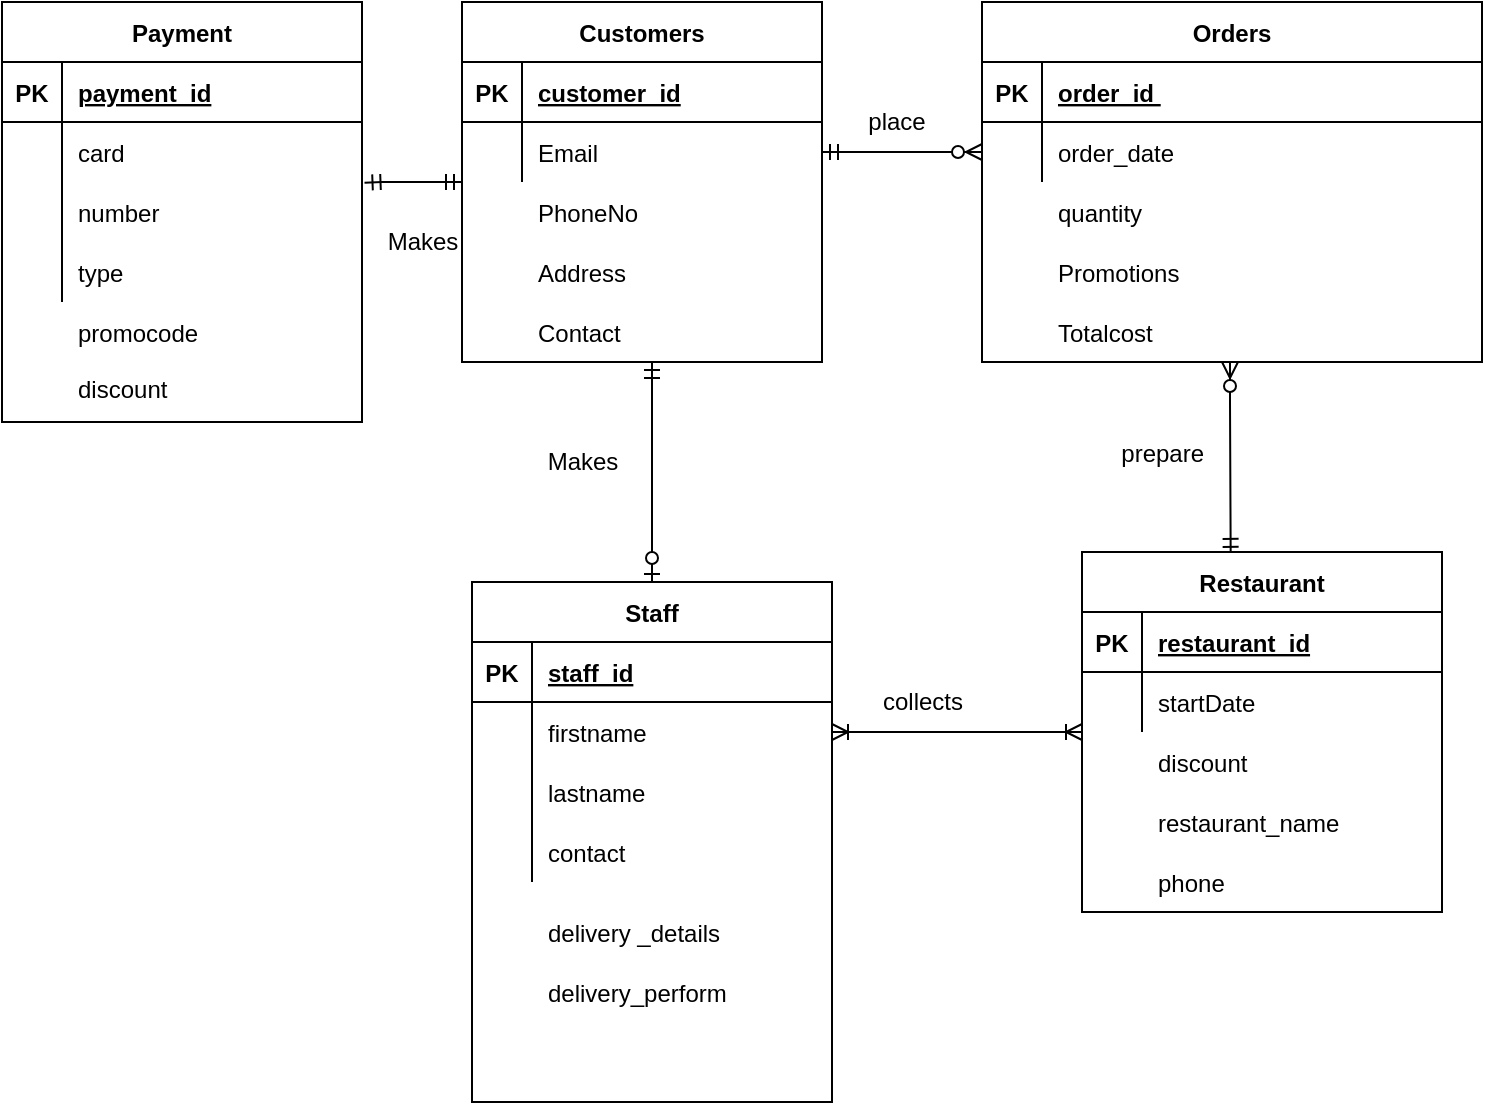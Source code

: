 <mxfile version="13.6.3" type="github">
  <diagram id="R2lEEEUBdFMjLlhIrx00" name="Page-1">
    <mxGraphModel dx="1849" dy="744" grid="1" gridSize="10" guides="1" tooltips="1" connect="1" arrows="1" fold="1" page="1" pageScale="1" pageWidth="850" pageHeight="1100" math="0" shadow="0" extFonts="Permanent Marker^https://fonts.googleapis.com/css?family=Permanent+Marker">
      <root>
        <mxCell id="0" />
        <mxCell id="1" parent="0" />
        <mxCell id="C-vyLk0tnHw3VtMMgP7b-1" value="" style="edgeStyle=entityRelationEdgeStyle;endArrow=ERzeroToMany;startArrow=ERmandOne;endFill=1;startFill=0;exitX=1;exitY=0.5;exitDx=0;exitDy=0;entryX=0;entryY=0.5;entryDx=0;entryDy=0;" parent="1" source="C-vyLk0tnHw3VtMMgP7b-27" target="C-vyLk0tnHw3VtMMgP7b-9" edge="1">
          <mxGeometry width="100" height="100" relative="1" as="geometry">
            <mxPoint x="340" y="720" as="sourcePoint" />
            <mxPoint x="450" y="195" as="targetPoint" />
          </mxGeometry>
        </mxCell>
        <mxCell id="m1bBSYShYzaY_PxV3mD9-1" value="" style="shape=partialRectangle;collapsible=0;dropTarget=0;pointerEvents=0;fillColor=none;points=[[0,0.5],[1,0.5]];portConstraint=eastwest;top=0;left=0;right=0;bottom=0;" parent="1" vertex="1">
          <mxGeometry x="440" y="210" width="250" height="30" as="geometry" />
        </mxCell>
        <mxCell id="m1bBSYShYzaY_PxV3mD9-2" value="" style="shape=partialRectangle;overflow=hidden;connectable=0;fillColor=none;top=0;left=0;bottom=0;right=0;" parent="m1bBSYShYzaY_PxV3mD9-1" vertex="1">
          <mxGeometry width="30" height="30" as="geometry" />
        </mxCell>
        <mxCell id="m1bBSYShYzaY_PxV3mD9-3" value="quantity" style="shape=partialRectangle;overflow=hidden;connectable=0;fillColor=none;top=0;left=0;bottom=0;right=0;align=left;spacingLeft=6;" parent="m1bBSYShYzaY_PxV3mD9-1" vertex="1">
          <mxGeometry x="30" width="220" height="30" as="geometry" />
        </mxCell>
        <mxCell id="m1bBSYShYzaY_PxV3mD9-4" value="Promotions" style="shape=partialRectangle;overflow=hidden;connectable=0;fillColor=none;top=0;left=0;bottom=0;right=0;align=left;spacingLeft=6;" parent="1" vertex="1">
          <mxGeometry x="470" y="240" width="190" height="30" as="geometry" />
        </mxCell>
        <mxCell id="m1bBSYShYzaY_PxV3mD9-5" value="PhoneNo" style="shape=partialRectangle;overflow=hidden;connectable=0;fillColor=none;top=0;left=0;bottom=0;right=0;align=left;spacingLeft=6;" parent="1" vertex="1">
          <mxGeometry x="210" y="210" width="150" height="30" as="geometry" />
        </mxCell>
        <mxCell id="m1bBSYShYzaY_PxV3mD9-6" value="Address" style="shape=partialRectangle;overflow=hidden;connectable=0;fillColor=none;top=0;left=0;bottom=0;right=0;align=left;spacingLeft=6;" parent="1" vertex="1">
          <mxGeometry x="210" y="240" width="150" height="30" as="geometry" />
        </mxCell>
        <mxCell id="m1bBSYShYzaY_PxV3mD9-96" style="edgeStyle=orthogonalEdgeStyle;rounded=0;orthogonalLoop=1;jettySize=auto;html=1;entryX=1.007;entryY=0.011;entryDx=0;entryDy=0;entryPerimeter=0;startArrow=ERmandOne;startFill=0;endArrow=ERmandOne;endFill=0;" parent="1" source="C-vyLk0tnHw3VtMMgP7b-23" target="m1bBSYShYzaY_PxV3mD9-43" edge="1">
          <mxGeometry relative="1" as="geometry">
            <Array as="points">
              <mxPoint x="140" y="210" />
              <mxPoint x="140" y="210" />
            </Array>
          </mxGeometry>
        </mxCell>
        <mxCell id="C-vyLk0tnHw3VtMMgP7b-23" value="Customers" style="shape=table;startSize=30;container=1;collapsible=1;childLayout=tableLayout;fixedRows=1;rowLines=0;fontStyle=1;align=center;resizeLast=1;" parent="1" vertex="1">
          <mxGeometry x="180" y="120" width="180" height="180" as="geometry" />
        </mxCell>
        <mxCell id="C-vyLk0tnHw3VtMMgP7b-24" value="" style="shape=partialRectangle;collapsible=0;dropTarget=0;pointerEvents=0;fillColor=none;points=[[0,0.5],[1,0.5]];portConstraint=eastwest;top=0;left=0;right=0;bottom=1;" parent="C-vyLk0tnHw3VtMMgP7b-23" vertex="1">
          <mxGeometry y="30" width="180" height="30" as="geometry" />
        </mxCell>
        <mxCell id="C-vyLk0tnHw3VtMMgP7b-25" value="PK" style="shape=partialRectangle;overflow=hidden;connectable=0;fillColor=none;top=0;left=0;bottom=0;right=0;fontStyle=1;" parent="C-vyLk0tnHw3VtMMgP7b-24" vertex="1">
          <mxGeometry width="30" height="30" as="geometry" />
        </mxCell>
        <mxCell id="C-vyLk0tnHw3VtMMgP7b-26" value="customer_id" style="shape=partialRectangle;overflow=hidden;connectable=0;fillColor=none;top=0;left=0;bottom=0;right=0;align=left;spacingLeft=6;fontStyle=5;" parent="C-vyLk0tnHw3VtMMgP7b-24" vertex="1">
          <mxGeometry x="30" width="150" height="30" as="geometry" />
        </mxCell>
        <mxCell id="C-vyLk0tnHw3VtMMgP7b-27" value="" style="shape=partialRectangle;collapsible=0;dropTarget=0;pointerEvents=0;fillColor=none;points=[[0,0.5],[1,0.5]];portConstraint=eastwest;top=0;left=0;right=0;bottom=0;" parent="C-vyLk0tnHw3VtMMgP7b-23" vertex="1">
          <mxGeometry y="60" width="180" height="30" as="geometry" />
        </mxCell>
        <mxCell id="C-vyLk0tnHw3VtMMgP7b-28" value="" style="shape=partialRectangle;overflow=hidden;connectable=0;fillColor=none;top=0;left=0;bottom=0;right=0;" parent="C-vyLk0tnHw3VtMMgP7b-27" vertex="1">
          <mxGeometry width="30" height="30" as="geometry" />
        </mxCell>
        <mxCell id="C-vyLk0tnHw3VtMMgP7b-29" value="Email" style="shape=partialRectangle;overflow=hidden;connectable=0;fillColor=none;top=0;left=0;bottom=0;right=0;align=left;spacingLeft=6;" parent="C-vyLk0tnHw3VtMMgP7b-27" vertex="1">
          <mxGeometry x="30" width="150" height="30" as="geometry" />
        </mxCell>
        <mxCell id="m1bBSYShYzaY_PxV3mD9-113" style="edgeStyle=orthogonalEdgeStyle;rounded=0;orthogonalLoop=1;jettySize=auto;html=1;entryX=0.413;entryY=0.008;entryDx=0;entryDy=0;entryPerimeter=0;startArrow=ERzeroToMany;startFill=1;endArrow=ERmandOne;endFill=0;" parent="1" source="C-vyLk0tnHw3VtMMgP7b-2" target="m1bBSYShYzaY_PxV3mD9-74" edge="1">
          <mxGeometry relative="1" as="geometry">
            <Array as="points">
              <mxPoint x="564" y="320" />
              <mxPoint x="564" y="320" />
            </Array>
          </mxGeometry>
        </mxCell>
        <mxCell id="C-vyLk0tnHw3VtMMgP7b-2" value="Orders" style="shape=table;startSize=30;container=1;collapsible=1;childLayout=tableLayout;fixedRows=1;rowLines=0;fontStyle=1;align=center;resizeLast=1;" parent="1" vertex="1">
          <mxGeometry x="440" y="120" width="250" height="180" as="geometry" />
        </mxCell>
        <mxCell id="C-vyLk0tnHw3VtMMgP7b-3" value="" style="shape=partialRectangle;collapsible=0;dropTarget=0;pointerEvents=0;fillColor=none;points=[[0,0.5],[1,0.5]];portConstraint=eastwest;top=0;left=0;right=0;bottom=1;" parent="C-vyLk0tnHw3VtMMgP7b-2" vertex="1">
          <mxGeometry y="30" width="250" height="30" as="geometry" />
        </mxCell>
        <mxCell id="C-vyLk0tnHw3VtMMgP7b-4" value="PK" style="shape=partialRectangle;overflow=hidden;connectable=0;fillColor=none;top=0;left=0;bottom=0;right=0;fontStyle=1;" parent="C-vyLk0tnHw3VtMMgP7b-3" vertex="1">
          <mxGeometry width="30" height="30" as="geometry" />
        </mxCell>
        <mxCell id="C-vyLk0tnHw3VtMMgP7b-5" value="order_id " style="shape=partialRectangle;overflow=hidden;connectable=0;fillColor=none;top=0;left=0;bottom=0;right=0;align=left;spacingLeft=6;fontStyle=5;" parent="C-vyLk0tnHw3VtMMgP7b-3" vertex="1">
          <mxGeometry x="30" width="220" height="30" as="geometry" />
        </mxCell>
        <mxCell id="C-vyLk0tnHw3VtMMgP7b-9" value="" style="shape=partialRectangle;collapsible=0;dropTarget=0;pointerEvents=0;fillColor=none;points=[[0,0.5],[1,0.5]];portConstraint=eastwest;top=0;left=0;right=0;bottom=0;" parent="C-vyLk0tnHw3VtMMgP7b-2" vertex="1">
          <mxGeometry y="60" width="250" height="30" as="geometry" />
        </mxCell>
        <mxCell id="C-vyLk0tnHw3VtMMgP7b-10" value="" style="shape=partialRectangle;overflow=hidden;connectable=0;fillColor=none;top=0;left=0;bottom=0;right=0;" parent="C-vyLk0tnHw3VtMMgP7b-9" vertex="1">
          <mxGeometry width="30" height="30" as="geometry" />
        </mxCell>
        <mxCell id="C-vyLk0tnHw3VtMMgP7b-11" value="order_date" style="shape=partialRectangle;overflow=hidden;connectable=0;fillColor=none;top=0;left=0;bottom=0;right=0;align=left;spacingLeft=6;" parent="C-vyLk0tnHw3VtMMgP7b-9" vertex="1">
          <mxGeometry x="30" width="220" height="30" as="geometry" />
        </mxCell>
        <mxCell id="m1bBSYShYzaY_PxV3mD9-20" value="Contact" style="shape=partialRectangle;overflow=hidden;connectable=0;fillColor=none;top=0;left=0;bottom=0;right=0;align=left;spacingLeft=6;" parent="1" vertex="1">
          <mxGeometry x="210" y="270" width="150" height="30" as="geometry" />
        </mxCell>
        <mxCell id="m1bBSYShYzaY_PxV3mD9-21" value="place" style="text;html=1;align=center;verticalAlign=middle;resizable=0;points=[];autosize=1;" parent="1" vertex="1">
          <mxGeometry x="377" y="170" width="40" height="20" as="geometry" />
        </mxCell>
        <mxCell id="m1bBSYShYzaY_PxV3mD9-22" value="Totalcost" style="shape=partialRectangle;overflow=hidden;connectable=0;fillColor=none;top=0;left=0;bottom=0;right=0;align=left;spacingLeft=6;" parent="1" vertex="1">
          <mxGeometry x="470" y="270" width="190" height="30" as="geometry" />
        </mxCell>
        <mxCell id="m1bBSYShYzaY_PxV3mD9-67" value="discount" style="shape=partialRectangle;connectable=0;fillColor=none;top=0;left=0;bottom=0;right=0;align=left;spacingLeft=6;overflow=hidden;" parent="1" vertex="1">
          <mxGeometry x="-20" y="298" width="150" height="30" as="geometry" />
        </mxCell>
        <mxCell id="m1bBSYShYzaY_PxV3mD9-68" value="promocode" style="shape=partialRectangle;connectable=0;fillColor=none;top=0;left=0;bottom=0;right=0;align=left;spacingLeft=6;overflow=hidden;" parent="1" vertex="1">
          <mxGeometry x="-20" y="270" width="150" height="30" as="geometry" />
        </mxCell>
        <mxCell id="m1bBSYShYzaY_PxV3mD9-81" value="discount" style="shape=partialRectangle;overflow=hidden;connectable=0;fillColor=none;top=0;left=0;bottom=0;right=0;align=left;spacingLeft=6;" parent="1" vertex="1">
          <mxGeometry x="520" y="485" width="150" height="30" as="geometry" />
        </mxCell>
        <mxCell id="m1bBSYShYzaY_PxV3mD9-82" value="restaurant_name" style="shape=partialRectangle;overflow=hidden;connectable=0;fillColor=none;top=0;left=0;bottom=0;right=0;align=left;spacingLeft=6;" parent="1" vertex="1">
          <mxGeometry x="520" y="515" width="150" height="30" as="geometry" />
        </mxCell>
        <mxCell id="m1bBSYShYzaY_PxV3mD9-83" value="phone" style="shape=partialRectangle;overflow=hidden;connectable=0;fillColor=none;top=0;left=0;bottom=0;right=0;align=left;spacingLeft=6;" parent="1" vertex="1">
          <mxGeometry x="520" y="545" width="150" height="30" as="geometry" />
        </mxCell>
        <mxCell id="m1bBSYShYzaY_PxV3mD9-91" value="" style="shape=partialRectangle;collapsible=0;dropTarget=0;pointerEvents=0;fillColor=none;points=[[0,0.5],[1,0.5]];portConstraint=eastwest;top=0;left=0;right=0;bottom=0;" parent="1" vertex="1">
          <mxGeometry x="490" y="330" width="70" height="30" as="geometry" />
        </mxCell>
        <mxCell id="m1bBSYShYzaY_PxV3mD9-92" value="" style="shape=partialRectangle;overflow=hidden;connectable=0;fillColor=none;top=0;left=0;bottom=0;right=0;" parent="m1bBSYShYzaY_PxV3mD9-91" vertex="1">
          <mxGeometry width="11.667" height="30" as="geometry" />
        </mxCell>
        <mxCell id="m1bBSYShYzaY_PxV3mD9-93" value="prepare" style="shape=partialRectangle;overflow=hidden;connectable=0;fillColor=none;top=0;left=0;bottom=0;right=0;align=left;spacingLeft=6;" parent="m1bBSYShYzaY_PxV3mD9-91" vertex="1">
          <mxGeometry x="11.667" width="58.333" height="30" as="geometry" />
        </mxCell>
        <mxCell id="m1bBSYShYzaY_PxV3mD9-36" value="Payment" style="shape=table;startSize=30;container=1;collapsible=1;childLayout=tableLayout;fixedRows=1;rowLines=0;fontStyle=1;align=center;resizeLast=1;" parent="1" vertex="1">
          <mxGeometry x="-50" y="120" width="180" height="210" as="geometry" />
        </mxCell>
        <mxCell id="m1bBSYShYzaY_PxV3mD9-37" value="" style="shape=partialRectangle;collapsible=0;dropTarget=0;pointerEvents=0;fillColor=none;top=0;left=0;bottom=1;right=0;points=[[0,0.5],[1,0.5]];portConstraint=eastwest;" parent="m1bBSYShYzaY_PxV3mD9-36" vertex="1">
          <mxGeometry y="30" width="180" height="30" as="geometry" />
        </mxCell>
        <mxCell id="m1bBSYShYzaY_PxV3mD9-38" value="PK" style="shape=partialRectangle;connectable=0;fillColor=none;top=0;left=0;bottom=0;right=0;fontStyle=1;overflow=hidden;" parent="m1bBSYShYzaY_PxV3mD9-37" vertex="1">
          <mxGeometry width="30" height="30" as="geometry" />
        </mxCell>
        <mxCell id="m1bBSYShYzaY_PxV3mD9-39" value="payment_id" style="shape=partialRectangle;connectable=0;fillColor=none;top=0;left=0;bottom=0;right=0;align=left;spacingLeft=6;fontStyle=5;overflow=hidden;" parent="m1bBSYShYzaY_PxV3mD9-37" vertex="1">
          <mxGeometry x="30" width="150" height="30" as="geometry" />
        </mxCell>
        <mxCell id="m1bBSYShYzaY_PxV3mD9-40" value="" style="shape=partialRectangle;collapsible=0;dropTarget=0;pointerEvents=0;fillColor=none;top=0;left=0;bottom=0;right=0;points=[[0,0.5],[1,0.5]];portConstraint=eastwest;" parent="m1bBSYShYzaY_PxV3mD9-36" vertex="1">
          <mxGeometry y="60" width="180" height="30" as="geometry" />
        </mxCell>
        <mxCell id="m1bBSYShYzaY_PxV3mD9-41" value="" style="shape=partialRectangle;connectable=0;fillColor=none;top=0;left=0;bottom=0;right=0;editable=1;overflow=hidden;" parent="m1bBSYShYzaY_PxV3mD9-40" vertex="1">
          <mxGeometry width="30" height="30" as="geometry" />
        </mxCell>
        <mxCell id="m1bBSYShYzaY_PxV3mD9-42" value="card" style="shape=partialRectangle;connectable=0;fillColor=none;top=0;left=0;bottom=0;right=0;align=left;spacingLeft=6;overflow=hidden;" parent="m1bBSYShYzaY_PxV3mD9-40" vertex="1">
          <mxGeometry x="30" width="150" height="30" as="geometry" />
        </mxCell>
        <mxCell id="m1bBSYShYzaY_PxV3mD9-43" value="" style="shape=partialRectangle;collapsible=0;dropTarget=0;pointerEvents=0;fillColor=none;top=0;left=0;bottom=0;right=0;points=[[0,0.5],[1,0.5]];portConstraint=eastwest;" parent="m1bBSYShYzaY_PxV3mD9-36" vertex="1">
          <mxGeometry y="90" width="180" height="30" as="geometry" />
        </mxCell>
        <mxCell id="m1bBSYShYzaY_PxV3mD9-44" value="" style="shape=partialRectangle;connectable=0;fillColor=none;top=0;left=0;bottom=0;right=0;editable=1;overflow=hidden;" parent="m1bBSYShYzaY_PxV3mD9-43" vertex="1">
          <mxGeometry width="30" height="30" as="geometry" />
        </mxCell>
        <mxCell id="m1bBSYShYzaY_PxV3mD9-45" value="number" style="shape=partialRectangle;connectable=0;fillColor=none;top=0;left=0;bottom=0;right=0;align=left;spacingLeft=6;overflow=hidden;" parent="m1bBSYShYzaY_PxV3mD9-43" vertex="1">
          <mxGeometry x="30" width="150" height="30" as="geometry" />
        </mxCell>
        <mxCell id="m1bBSYShYzaY_PxV3mD9-46" value="" style="shape=partialRectangle;collapsible=0;dropTarget=0;pointerEvents=0;fillColor=none;top=0;left=0;bottom=0;right=0;points=[[0,0.5],[1,0.5]];portConstraint=eastwest;" parent="m1bBSYShYzaY_PxV3mD9-36" vertex="1">
          <mxGeometry y="120" width="180" height="30" as="geometry" />
        </mxCell>
        <mxCell id="m1bBSYShYzaY_PxV3mD9-47" value="" style="shape=partialRectangle;connectable=0;fillColor=none;top=0;left=0;bottom=0;right=0;editable=1;overflow=hidden;" parent="m1bBSYShYzaY_PxV3mD9-46" vertex="1">
          <mxGeometry width="30" height="30" as="geometry" />
        </mxCell>
        <mxCell id="m1bBSYShYzaY_PxV3mD9-48" value="type" style="shape=partialRectangle;connectable=0;fillColor=none;top=0;left=0;bottom=0;right=0;align=left;spacingLeft=6;overflow=hidden;" parent="m1bBSYShYzaY_PxV3mD9-46" vertex="1">
          <mxGeometry x="30" width="150" height="30" as="geometry" />
        </mxCell>
        <mxCell id="m1bBSYShYzaY_PxV3mD9-97" value="Makes" style="text;html=1;align=center;verticalAlign=middle;resizable=0;points=[];autosize=1;" parent="1" vertex="1">
          <mxGeometry x="215" y="340" width="50" height="20" as="geometry" />
        </mxCell>
        <mxCell id="m1bBSYShYzaY_PxV3mD9-101" value="Makes" style="text;html=1;align=center;verticalAlign=middle;resizable=0;points=[];autosize=1;" parent="1" vertex="1">
          <mxGeometry x="135" y="230" width="50" height="20" as="geometry" />
        </mxCell>
        <mxCell id="m1bBSYShYzaY_PxV3mD9-103" style="edgeStyle=orthogonalEdgeStyle;rounded=0;orthogonalLoop=1;jettySize=auto;html=1;entryX=0;entryY=0.5;entryDx=0;entryDy=0;startArrow=ERoneToMany;startFill=0;endArrow=ERoneToMany;endFill=0;" parent="1" source="m1bBSYShYzaY_PxV3mD9-11" target="m1bBSYShYzaY_PxV3mD9-74" edge="1">
          <mxGeometry relative="1" as="geometry" />
        </mxCell>
        <mxCell id="m1bBSYShYzaY_PxV3mD9-104" value="collects" style="text;html=1;align=center;verticalAlign=middle;resizable=0;points=[];autosize=1;" parent="1" vertex="1">
          <mxGeometry x="380" y="460" width="60" height="20" as="geometry" />
        </mxCell>
        <mxCell id="m1bBSYShYzaY_PxV3mD9-108" value="delivery _details" style="shape=partialRectangle;connectable=0;fillColor=none;top=0;left=0;bottom=0;right=0;align=left;spacingLeft=6;overflow=hidden;" parent="1" vertex="1">
          <mxGeometry x="215" y="570" width="150" height="30" as="geometry" />
        </mxCell>
        <mxCell id="m1bBSYShYzaY_PxV3mD9-109" value="" style="shape=partialRectangle;collapsible=0;dropTarget=0;pointerEvents=0;fillColor=none;top=0;left=0;bottom=0;right=0;points=[[0,0.5],[1,0.5]];portConstraint=eastwest;" parent="1" vertex="1">
          <mxGeometry x="185" y="600" width="180" height="30" as="geometry" />
        </mxCell>
        <mxCell id="m1bBSYShYzaY_PxV3mD9-110" value="" style="shape=partialRectangle;connectable=0;fillColor=none;top=0;left=0;bottom=0;right=0;editable=1;overflow=hidden;" parent="m1bBSYShYzaY_PxV3mD9-109" vertex="1">
          <mxGeometry width="30" height="30" as="geometry" />
        </mxCell>
        <mxCell id="m1bBSYShYzaY_PxV3mD9-111" value="delivery_perform" style="shape=partialRectangle;connectable=0;fillColor=none;top=0;left=0;bottom=0;right=0;align=left;spacingLeft=6;overflow=hidden;" parent="m1bBSYShYzaY_PxV3mD9-109" vertex="1">
          <mxGeometry x="30" width="150" height="30" as="geometry" />
        </mxCell>
        <mxCell id="m1bBSYShYzaY_PxV3mD9-114" style="edgeStyle=orthogonalEdgeStyle;rounded=0;orthogonalLoop=1;jettySize=auto;html=1;startArrow=ERzeroToOne;startFill=1;endArrow=ERmandOne;endFill=0;" parent="1" source="m1bBSYShYzaY_PxV3mD9-7" edge="1">
          <mxGeometry relative="1" as="geometry">
            <mxPoint x="275.0" y="300" as="targetPoint" />
          </mxGeometry>
        </mxCell>
        <mxCell id="m1bBSYShYzaY_PxV3mD9-7" value="Staff" style="shape=table;startSize=30;container=1;collapsible=1;childLayout=tableLayout;fixedRows=1;rowLines=0;fontStyle=1;align=center;resizeLast=1;" parent="1" vertex="1">
          <mxGeometry x="185" y="410" width="180" height="260" as="geometry" />
        </mxCell>
        <mxCell id="m1bBSYShYzaY_PxV3mD9-8" value="" style="shape=partialRectangle;collapsible=0;dropTarget=0;pointerEvents=0;fillColor=none;top=0;left=0;bottom=1;right=0;points=[[0,0.5],[1,0.5]];portConstraint=eastwest;" parent="m1bBSYShYzaY_PxV3mD9-7" vertex="1">
          <mxGeometry y="30" width="180" height="30" as="geometry" />
        </mxCell>
        <mxCell id="m1bBSYShYzaY_PxV3mD9-9" value="PK" style="shape=partialRectangle;connectable=0;fillColor=none;top=0;left=0;bottom=0;right=0;fontStyle=1;overflow=hidden;" parent="m1bBSYShYzaY_PxV3mD9-8" vertex="1">
          <mxGeometry width="30" height="30" as="geometry" />
        </mxCell>
        <mxCell id="m1bBSYShYzaY_PxV3mD9-10" value="staff_id" style="shape=partialRectangle;connectable=0;fillColor=none;top=0;left=0;bottom=0;right=0;align=left;spacingLeft=6;fontStyle=5;overflow=hidden;" parent="m1bBSYShYzaY_PxV3mD9-8" vertex="1">
          <mxGeometry x="30" width="150" height="30" as="geometry" />
        </mxCell>
        <mxCell id="m1bBSYShYzaY_PxV3mD9-11" value="" style="shape=partialRectangle;collapsible=0;dropTarget=0;pointerEvents=0;fillColor=none;top=0;left=0;bottom=0;right=0;points=[[0,0.5],[1,0.5]];portConstraint=eastwest;" parent="m1bBSYShYzaY_PxV3mD9-7" vertex="1">
          <mxGeometry y="60" width="180" height="30" as="geometry" />
        </mxCell>
        <mxCell id="m1bBSYShYzaY_PxV3mD9-12" value="" style="shape=partialRectangle;connectable=0;fillColor=none;top=0;left=0;bottom=0;right=0;editable=1;overflow=hidden;" parent="m1bBSYShYzaY_PxV3mD9-11" vertex="1">
          <mxGeometry width="30" height="30" as="geometry" />
        </mxCell>
        <mxCell id="m1bBSYShYzaY_PxV3mD9-13" value="firstname" style="shape=partialRectangle;connectable=0;fillColor=none;top=0;left=0;bottom=0;right=0;align=left;spacingLeft=6;overflow=hidden;" parent="m1bBSYShYzaY_PxV3mD9-11" vertex="1">
          <mxGeometry x="30" width="150" height="30" as="geometry" />
        </mxCell>
        <mxCell id="m1bBSYShYzaY_PxV3mD9-14" value="" style="shape=partialRectangle;collapsible=0;dropTarget=0;pointerEvents=0;fillColor=none;top=0;left=0;bottom=0;right=0;points=[[0,0.5],[1,0.5]];portConstraint=eastwest;" parent="m1bBSYShYzaY_PxV3mD9-7" vertex="1">
          <mxGeometry y="90" width="180" height="30" as="geometry" />
        </mxCell>
        <mxCell id="m1bBSYShYzaY_PxV3mD9-15" value="" style="shape=partialRectangle;connectable=0;fillColor=none;top=0;left=0;bottom=0;right=0;editable=1;overflow=hidden;" parent="m1bBSYShYzaY_PxV3mD9-14" vertex="1">
          <mxGeometry width="30" height="30" as="geometry" />
        </mxCell>
        <mxCell id="m1bBSYShYzaY_PxV3mD9-16" value="lastname" style="shape=partialRectangle;connectable=0;fillColor=none;top=0;left=0;bottom=0;right=0;align=left;spacingLeft=6;overflow=hidden;" parent="m1bBSYShYzaY_PxV3mD9-14" vertex="1">
          <mxGeometry x="30" width="150" height="30" as="geometry" />
        </mxCell>
        <mxCell id="m1bBSYShYzaY_PxV3mD9-17" value="" style="shape=partialRectangle;collapsible=0;dropTarget=0;pointerEvents=0;fillColor=none;top=0;left=0;bottom=0;right=0;points=[[0,0.5],[1,0.5]];portConstraint=eastwest;" parent="m1bBSYShYzaY_PxV3mD9-7" vertex="1">
          <mxGeometry y="120" width="180" height="30" as="geometry" />
        </mxCell>
        <mxCell id="m1bBSYShYzaY_PxV3mD9-18" value="" style="shape=partialRectangle;connectable=0;fillColor=none;top=0;left=0;bottom=0;right=0;editable=1;overflow=hidden;" parent="m1bBSYShYzaY_PxV3mD9-17" vertex="1">
          <mxGeometry width="30" height="30" as="geometry" />
        </mxCell>
        <mxCell id="m1bBSYShYzaY_PxV3mD9-19" value="contact" style="shape=partialRectangle;connectable=0;fillColor=none;top=0;left=0;bottom=0;right=0;align=left;spacingLeft=6;overflow=hidden;" parent="m1bBSYShYzaY_PxV3mD9-17" vertex="1">
          <mxGeometry x="30" width="150" height="30" as="geometry" />
        </mxCell>
        <mxCell id="m1bBSYShYzaY_PxV3mD9-74" value="Restaurant" style="shape=table;startSize=30;container=1;collapsible=1;childLayout=tableLayout;fixedRows=1;rowLines=0;fontStyle=1;align=center;resizeLast=1;" parent="1" vertex="1">
          <mxGeometry x="490" y="395" width="180" height="180" as="geometry" />
        </mxCell>
        <mxCell id="m1bBSYShYzaY_PxV3mD9-75" value="" style="shape=partialRectangle;collapsible=0;dropTarget=0;pointerEvents=0;fillColor=none;points=[[0,0.5],[1,0.5]];portConstraint=eastwest;top=0;left=0;right=0;bottom=1;" parent="m1bBSYShYzaY_PxV3mD9-74" vertex="1">
          <mxGeometry y="30" width="180" height="30" as="geometry" />
        </mxCell>
        <mxCell id="m1bBSYShYzaY_PxV3mD9-76" value="PK" style="shape=partialRectangle;overflow=hidden;connectable=0;fillColor=none;top=0;left=0;bottom=0;right=0;fontStyle=1;" parent="m1bBSYShYzaY_PxV3mD9-75" vertex="1">
          <mxGeometry width="30" height="30" as="geometry" />
        </mxCell>
        <mxCell id="m1bBSYShYzaY_PxV3mD9-77" value="restaurant_id" style="shape=partialRectangle;overflow=hidden;connectable=0;fillColor=none;top=0;left=0;bottom=0;right=0;align=left;spacingLeft=6;fontStyle=5;" parent="m1bBSYShYzaY_PxV3mD9-75" vertex="1">
          <mxGeometry x="30" width="150" height="30" as="geometry" />
        </mxCell>
        <mxCell id="m1bBSYShYzaY_PxV3mD9-78" value="" style="shape=partialRectangle;collapsible=0;dropTarget=0;pointerEvents=0;fillColor=none;points=[[0,0.5],[1,0.5]];portConstraint=eastwest;top=0;left=0;right=0;bottom=0;" parent="m1bBSYShYzaY_PxV3mD9-74" vertex="1">
          <mxGeometry y="60" width="180" height="30" as="geometry" />
        </mxCell>
        <mxCell id="m1bBSYShYzaY_PxV3mD9-79" value="" style="shape=partialRectangle;overflow=hidden;connectable=0;fillColor=none;top=0;left=0;bottom=0;right=0;" parent="m1bBSYShYzaY_PxV3mD9-78" vertex="1">
          <mxGeometry width="30" height="30" as="geometry" />
        </mxCell>
        <mxCell id="m1bBSYShYzaY_PxV3mD9-80" value="startDate" style="shape=partialRectangle;overflow=hidden;connectable=0;fillColor=none;top=0;left=0;bottom=0;right=0;align=left;spacingLeft=6;" parent="m1bBSYShYzaY_PxV3mD9-78" vertex="1">
          <mxGeometry x="30" width="150" height="30" as="geometry" />
        </mxCell>
      </root>
    </mxGraphModel>
  </diagram>
</mxfile>
